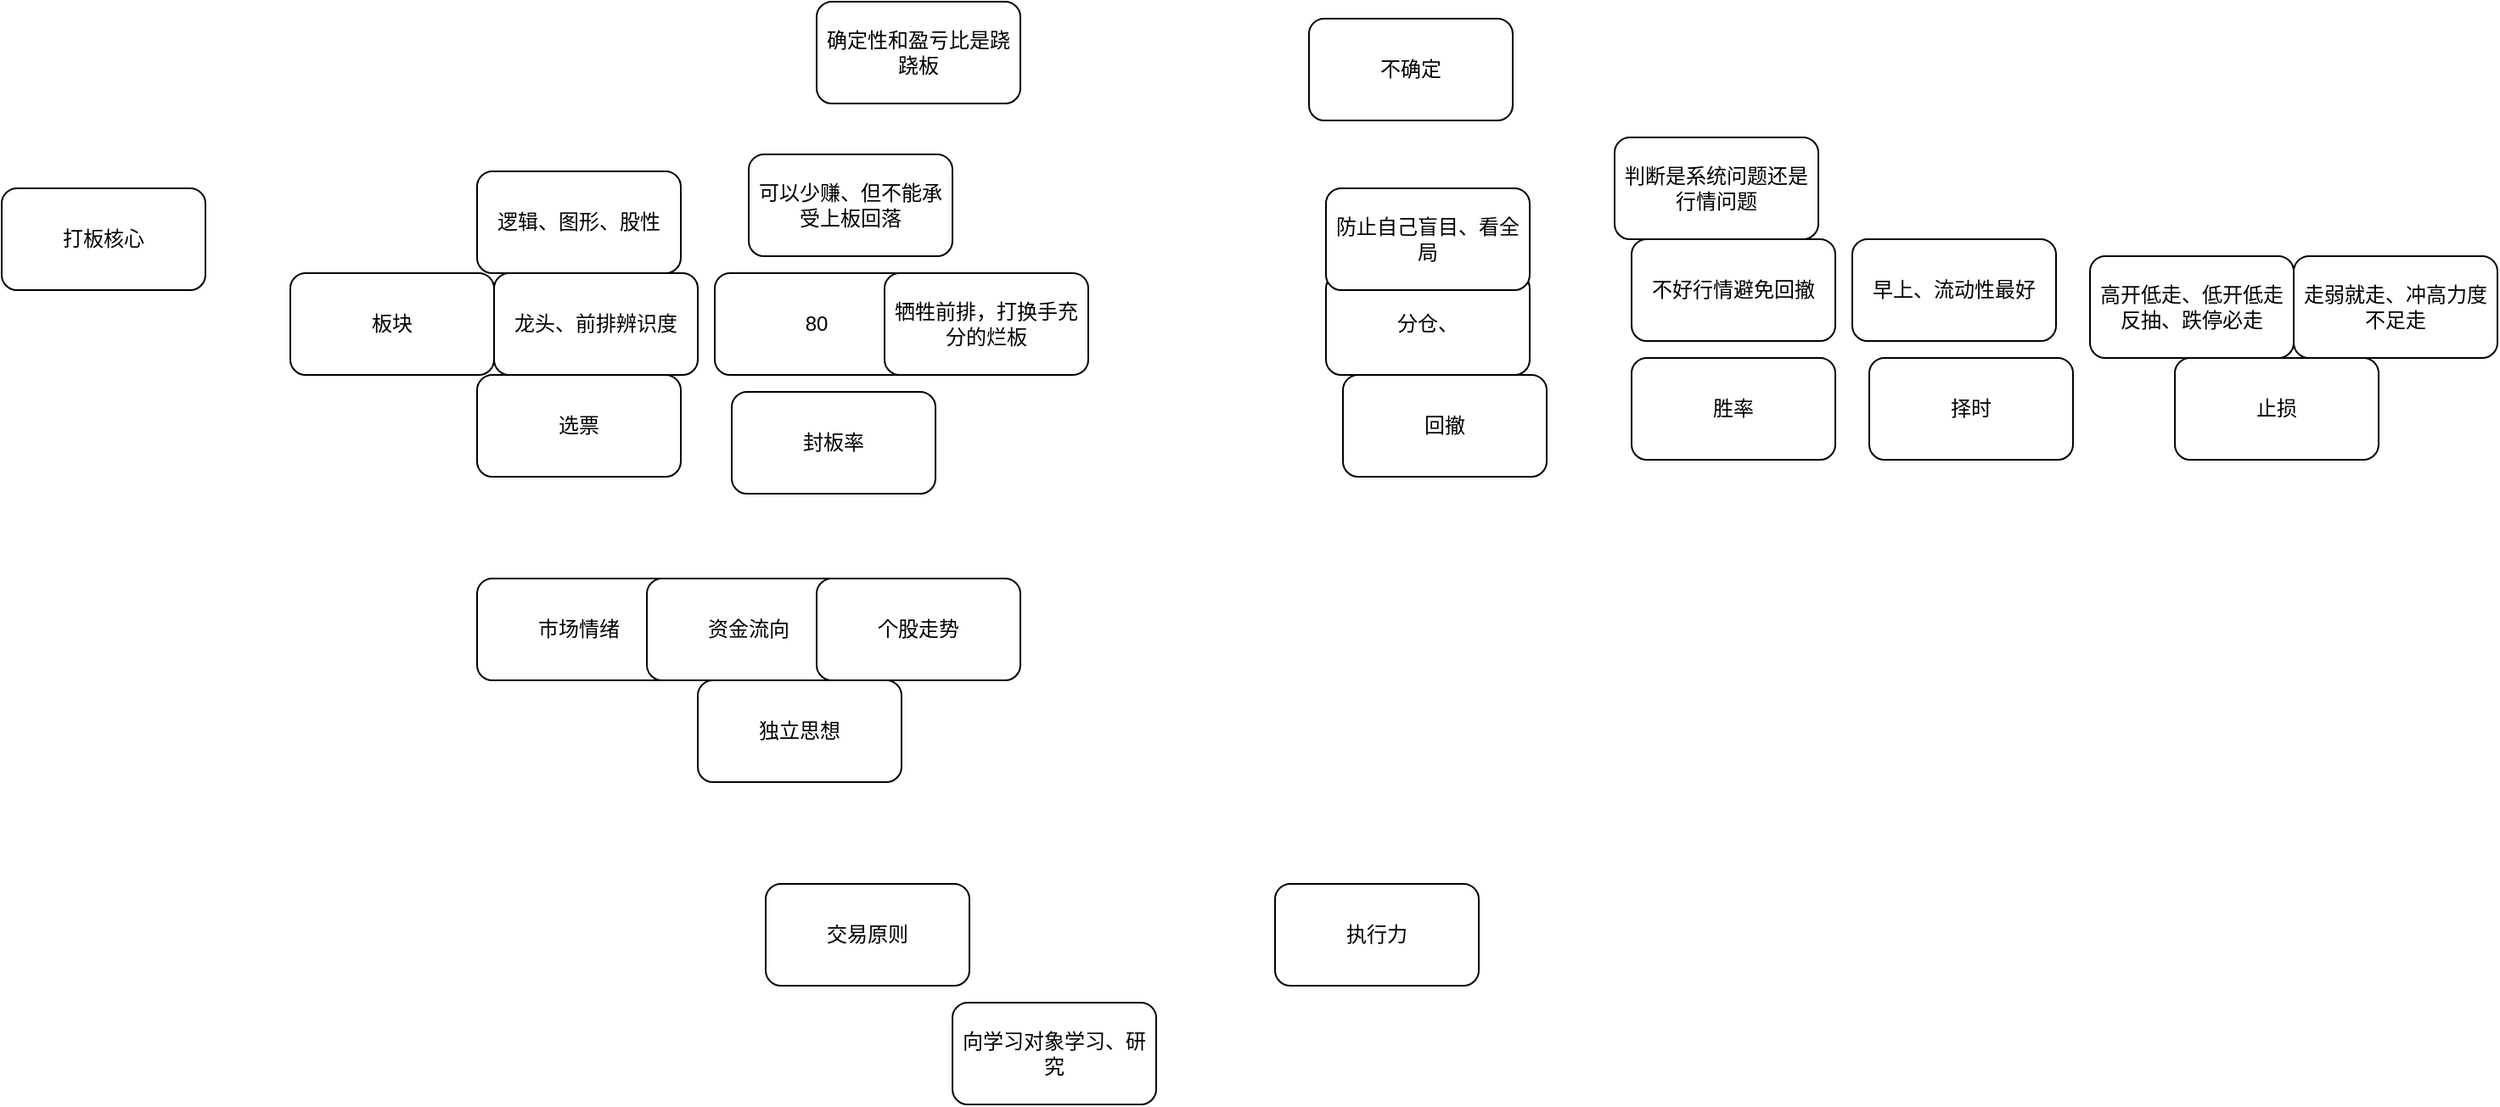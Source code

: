 <mxfile version="20.8.3" type="github">
  <diagram id="E01g1_I6Vo92YfVn2vzd" name="第 1 页">
    <mxGraphModel dx="1434" dy="802" grid="1" gridSize="10" guides="1" tooltips="1" connect="1" arrows="1" fold="1" page="1" pageScale="1" pageWidth="400000" pageHeight="300000" math="0" shadow="0">
      <root>
        <mxCell id="0" />
        <mxCell id="1" parent="0" />
        <mxCell id="V14wtDFcIEHRwVoQhRkb-1" value="选票" style="rounded=1;whiteSpace=wrap;html=1;" vertex="1" parent="1">
          <mxGeometry x="450" y="290" width="120" height="60" as="geometry" />
        </mxCell>
        <mxCell id="V14wtDFcIEHRwVoQhRkb-2" value="封板率" style="rounded=1;whiteSpace=wrap;html=1;" vertex="1" parent="1">
          <mxGeometry x="600" y="300" width="120" height="60" as="geometry" />
        </mxCell>
        <mxCell id="V14wtDFcIEHRwVoQhRkb-3" value="回撤" style="rounded=1;whiteSpace=wrap;html=1;" vertex="1" parent="1">
          <mxGeometry x="960" y="290" width="120" height="60" as="geometry" />
        </mxCell>
        <mxCell id="V14wtDFcIEHRwVoQhRkb-4" value="胜率" style="rounded=1;whiteSpace=wrap;html=1;" vertex="1" parent="1">
          <mxGeometry x="1130" y="280" width="120" height="60" as="geometry" />
        </mxCell>
        <mxCell id="V14wtDFcIEHRwVoQhRkb-5" value="择时" style="rounded=1;whiteSpace=wrap;html=1;" vertex="1" parent="1">
          <mxGeometry x="1270" y="280" width="120" height="60" as="geometry" />
        </mxCell>
        <mxCell id="V14wtDFcIEHRwVoQhRkb-6" value="止损" style="rounded=1;whiteSpace=wrap;html=1;" vertex="1" parent="1">
          <mxGeometry x="1450" y="280" width="120" height="60" as="geometry" />
        </mxCell>
        <mxCell id="V14wtDFcIEHRwVoQhRkb-7" value="独立思想" style="rounded=1;whiteSpace=wrap;html=1;" vertex="1" parent="1">
          <mxGeometry x="580" y="470" width="120" height="60" as="geometry" />
        </mxCell>
        <mxCell id="V14wtDFcIEHRwVoQhRkb-8" value="打板核心" style="rounded=1;whiteSpace=wrap;html=1;" vertex="1" parent="1">
          <mxGeometry x="170" y="180" width="120" height="60" as="geometry" />
        </mxCell>
        <mxCell id="V14wtDFcIEHRwVoQhRkb-9" value="板块" style="rounded=1;whiteSpace=wrap;html=1;" vertex="1" parent="1">
          <mxGeometry x="340" y="230" width="120" height="60" as="geometry" />
        </mxCell>
        <mxCell id="V14wtDFcIEHRwVoQhRkb-10" value="龙头、前排辨识度" style="rounded=1;whiteSpace=wrap;html=1;" vertex="1" parent="1">
          <mxGeometry x="460" y="230" width="120" height="60" as="geometry" />
        </mxCell>
        <mxCell id="V14wtDFcIEHRwVoQhRkb-11" value="逻辑、图形、股性" style="rounded=1;whiteSpace=wrap;html=1;" vertex="1" parent="1">
          <mxGeometry x="450" y="170" width="120" height="60" as="geometry" />
        </mxCell>
        <mxCell id="V14wtDFcIEHRwVoQhRkb-12" value="80" style="rounded=1;whiteSpace=wrap;html=1;" vertex="1" parent="1">
          <mxGeometry x="590" y="230" width="120" height="60" as="geometry" />
        </mxCell>
        <mxCell id="V14wtDFcIEHRwVoQhRkb-13" value="牺牲前排，打换手充分的烂板" style="rounded=1;whiteSpace=wrap;html=1;" vertex="1" parent="1">
          <mxGeometry x="690" y="230" width="120" height="60" as="geometry" />
        </mxCell>
        <mxCell id="V14wtDFcIEHRwVoQhRkb-14" value="可以少赚、但不能承受上板回落" style="rounded=1;whiteSpace=wrap;html=1;" vertex="1" parent="1">
          <mxGeometry x="610" y="160" width="120" height="60" as="geometry" />
        </mxCell>
        <mxCell id="V14wtDFcIEHRwVoQhRkb-15" value="确定性和盈亏比是跷跷板" style="rounded=1;whiteSpace=wrap;html=1;" vertex="1" parent="1">
          <mxGeometry x="650" y="70" width="120" height="60" as="geometry" />
        </mxCell>
        <mxCell id="V14wtDFcIEHRwVoQhRkb-16" value="分仓、" style="rounded=1;whiteSpace=wrap;html=1;" vertex="1" parent="1">
          <mxGeometry x="950" y="230" width="120" height="60" as="geometry" />
        </mxCell>
        <mxCell id="V14wtDFcIEHRwVoQhRkb-17" value="防止自己盲目、看全局" style="rounded=1;whiteSpace=wrap;html=1;" vertex="1" parent="1">
          <mxGeometry x="950" y="180" width="120" height="60" as="geometry" />
        </mxCell>
        <mxCell id="V14wtDFcIEHRwVoQhRkb-18" value="不确定" style="rounded=1;whiteSpace=wrap;html=1;" vertex="1" parent="1">
          <mxGeometry x="940" y="80" width="120" height="60" as="geometry" />
        </mxCell>
        <mxCell id="V14wtDFcIEHRwVoQhRkb-19" value="不好行情避免回撤" style="rounded=1;whiteSpace=wrap;html=1;" vertex="1" parent="1">
          <mxGeometry x="1130" y="210" width="120" height="60" as="geometry" />
        </mxCell>
        <mxCell id="V14wtDFcIEHRwVoQhRkb-20" value="判断是系统问题还是行情问题" style="rounded=1;whiteSpace=wrap;html=1;" vertex="1" parent="1">
          <mxGeometry x="1120" y="150" width="120" height="60" as="geometry" />
        </mxCell>
        <mxCell id="V14wtDFcIEHRwVoQhRkb-21" value="早上、流动性最好" style="rounded=1;whiteSpace=wrap;html=1;" vertex="1" parent="1">
          <mxGeometry x="1260" y="210" width="120" height="60" as="geometry" />
        </mxCell>
        <mxCell id="V14wtDFcIEHRwVoQhRkb-22" value="高开低走、低开低走反抽、跌停必走" style="rounded=1;whiteSpace=wrap;html=1;" vertex="1" parent="1">
          <mxGeometry x="1400" y="220" width="120" height="60" as="geometry" />
        </mxCell>
        <mxCell id="V14wtDFcIEHRwVoQhRkb-23" value="走弱就走、冲高力度不足走" style="rounded=1;whiteSpace=wrap;html=1;" vertex="1" parent="1">
          <mxGeometry x="1520" y="220" width="120" height="60" as="geometry" />
        </mxCell>
        <mxCell id="V14wtDFcIEHRwVoQhRkb-24" value="市场情绪" style="rounded=1;whiteSpace=wrap;html=1;" vertex="1" parent="1">
          <mxGeometry x="450" y="410" width="120" height="60" as="geometry" />
        </mxCell>
        <mxCell id="V14wtDFcIEHRwVoQhRkb-25" value="资金流向" style="rounded=1;whiteSpace=wrap;html=1;" vertex="1" parent="1">
          <mxGeometry x="550" y="410" width="120" height="60" as="geometry" />
        </mxCell>
        <mxCell id="V14wtDFcIEHRwVoQhRkb-26" value="个股走势" style="rounded=1;whiteSpace=wrap;html=1;" vertex="1" parent="1">
          <mxGeometry x="650" y="410" width="120" height="60" as="geometry" />
        </mxCell>
        <mxCell id="V14wtDFcIEHRwVoQhRkb-27" value="向学习对象学习、研究" style="rounded=1;whiteSpace=wrap;html=1;" vertex="1" parent="1">
          <mxGeometry x="730" y="660" width="120" height="60" as="geometry" />
        </mxCell>
        <mxCell id="V14wtDFcIEHRwVoQhRkb-30" value="交易原则" style="rounded=1;whiteSpace=wrap;html=1;" vertex="1" parent="1">
          <mxGeometry x="620" y="590" width="120" height="60" as="geometry" />
        </mxCell>
        <mxCell id="V14wtDFcIEHRwVoQhRkb-31" value="执行力" style="rounded=1;whiteSpace=wrap;html=1;" vertex="1" parent="1">
          <mxGeometry x="920" y="590" width="120" height="60" as="geometry" />
        </mxCell>
      </root>
    </mxGraphModel>
  </diagram>
</mxfile>
